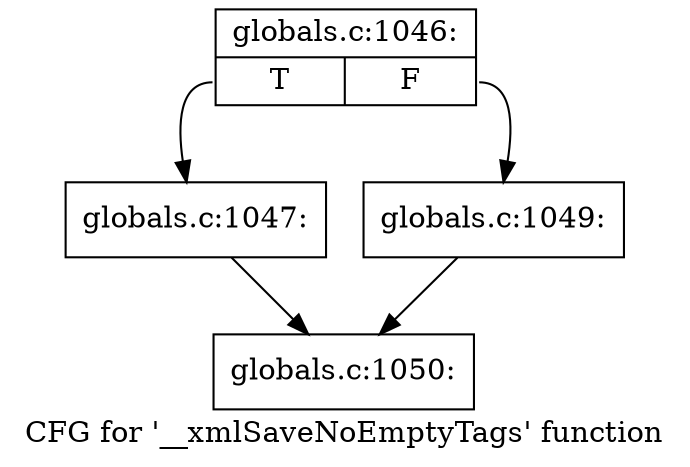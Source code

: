 digraph "CFG for '__xmlSaveNoEmptyTags' function" {
	label="CFG for '__xmlSaveNoEmptyTags' function";

	Node0x4adb1c0 [shape=record,label="{globals.c:1046:|{<s0>T|<s1>F}}"];
	Node0x4adb1c0:s0 -> Node0x4adb640;
	Node0x4adb1c0:s1 -> Node0x4adb6e0;
	Node0x4adb640 [shape=record,label="{globals.c:1047:}"];
	Node0x4adb640 -> Node0x4adb4f0;
	Node0x4adb6e0 [shape=record,label="{globals.c:1049:}"];
	Node0x4adb6e0 -> Node0x4adb4f0;
	Node0x4adb4f0 [shape=record,label="{globals.c:1050:}"];
}
